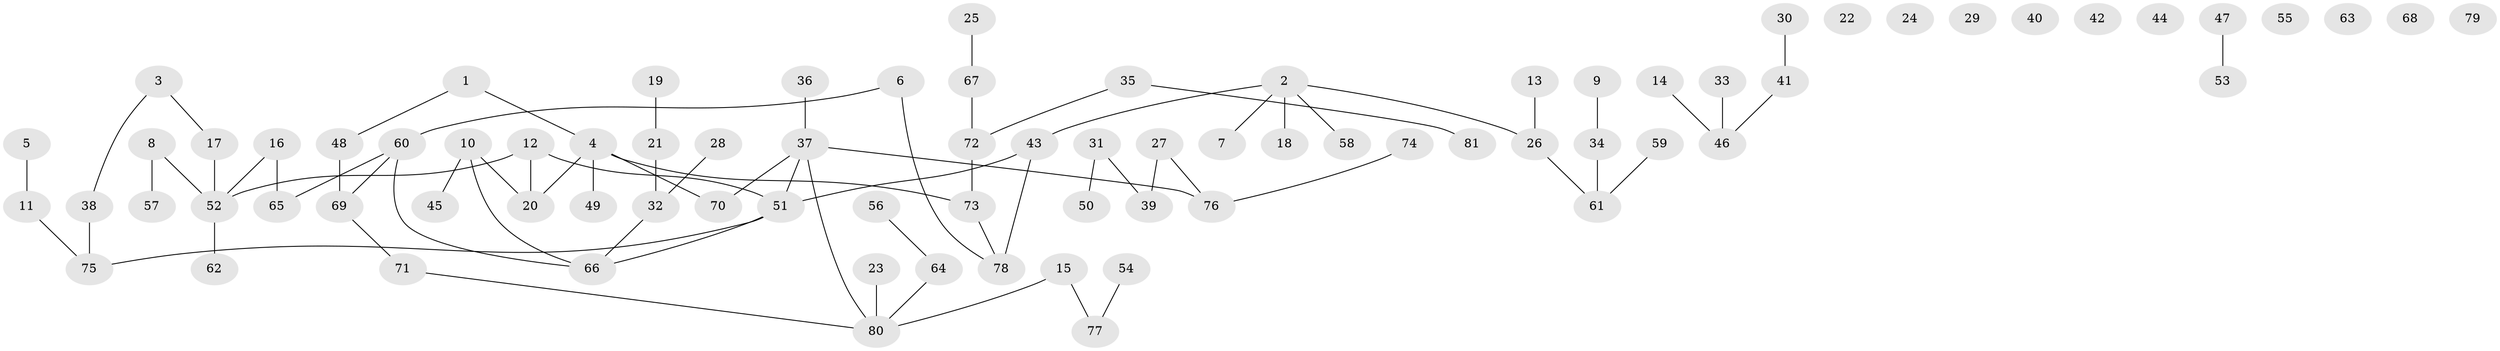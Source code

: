 // Generated by graph-tools (version 1.1) at 2025/13/03/09/25 04:13:09]
// undirected, 81 vertices, 76 edges
graph export_dot {
graph [start="1"]
  node [color=gray90,style=filled];
  1;
  2;
  3;
  4;
  5;
  6;
  7;
  8;
  9;
  10;
  11;
  12;
  13;
  14;
  15;
  16;
  17;
  18;
  19;
  20;
  21;
  22;
  23;
  24;
  25;
  26;
  27;
  28;
  29;
  30;
  31;
  32;
  33;
  34;
  35;
  36;
  37;
  38;
  39;
  40;
  41;
  42;
  43;
  44;
  45;
  46;
  47;
  48;
  49;
  50;
  51;
  52;
  53;
  54;
  55;
  56;
  57;
  58;
  59;
  60;
  61;
  62;
  63;
  64;
  65;
  66;
  67;
  68;
  69;
  70;
  71;
  72;
  73;
  74;
  75;
  76;
  77;
  78;
  79;
  80;
  81;
  1 -- 4;
  1 -- 48;
  2 -- 7;
  2 -- 18;
  2 -- 26;
  2 -- 43;
  2 -- 58;
  3 -- 17;
  3 -- 38;
  4 -- 20;
  4 -- 49;
  4 -- 70;
  4 -- 73;
  5 -- 11;
  6 -- 60;
  6 -- 78;
  8 -- 52;
  8 -- 57;
  9 -- 34;
  10 -- 20;
  10 -- 45;
  10 -- 66;
  11 -- 75;
  12 -- 20;
  12 -- 51;
  12 -- 52;
  13 -- 26;
  14 -- 46;
  15 -- 77;
  15 -- 80;
  16 -- 52;
  16 -- 65;
  17 -- 52;
  19 -- 21;
  21 -- 32;
  23 -- 80;
  25 -- 67;
  26 -- 61;
  27 -- 39;
  27 -- 76;
  28 -- 32;
  30 -- 41;
  31 -- 39;
  31 -- 50;
  32 -- 66;
  33 -- 46;
  34 -- 61;
  35 -- 72;
  35 -- 81;
  36 -- 37;
  37 -- 51;
  37 -- 70;
  37 -- 76;
  37 -- 80;
  38 -- 75;
  41 -- 46;
  43 -- 51;
  43 -- 78;
  47 -- 53;
  48 -- 69;
  51 -- 66;
  51 -- 75;
  52 -- 62;
  54 -- 77;
  56 -- 64;
  59 -- 61;
  60 -- 65;
  60 -- 66;
  60 -- 69;
  64 -- 80;
  67 -- 72;
  69 -- 71;
  71 -- 80;
  72 -- 73;
  73 -- 78;
  74 -- 76;
}
